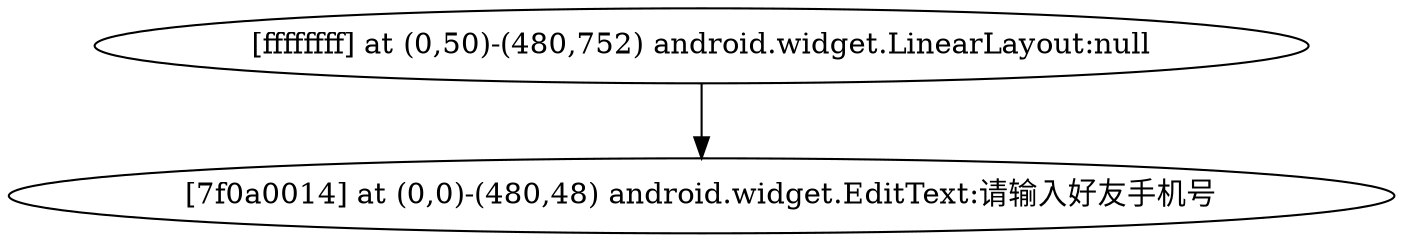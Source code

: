 strict digraph G {
  1 [ label="[ffffffff] at (0,50)-(480,752) android.widget.LinearLayout:null" ];
  2 [ label="[7f0a0014] at (0,0)-(480,48) android.widget.EditText:请输入好友手机号" ];
  1 -> 2;
}
